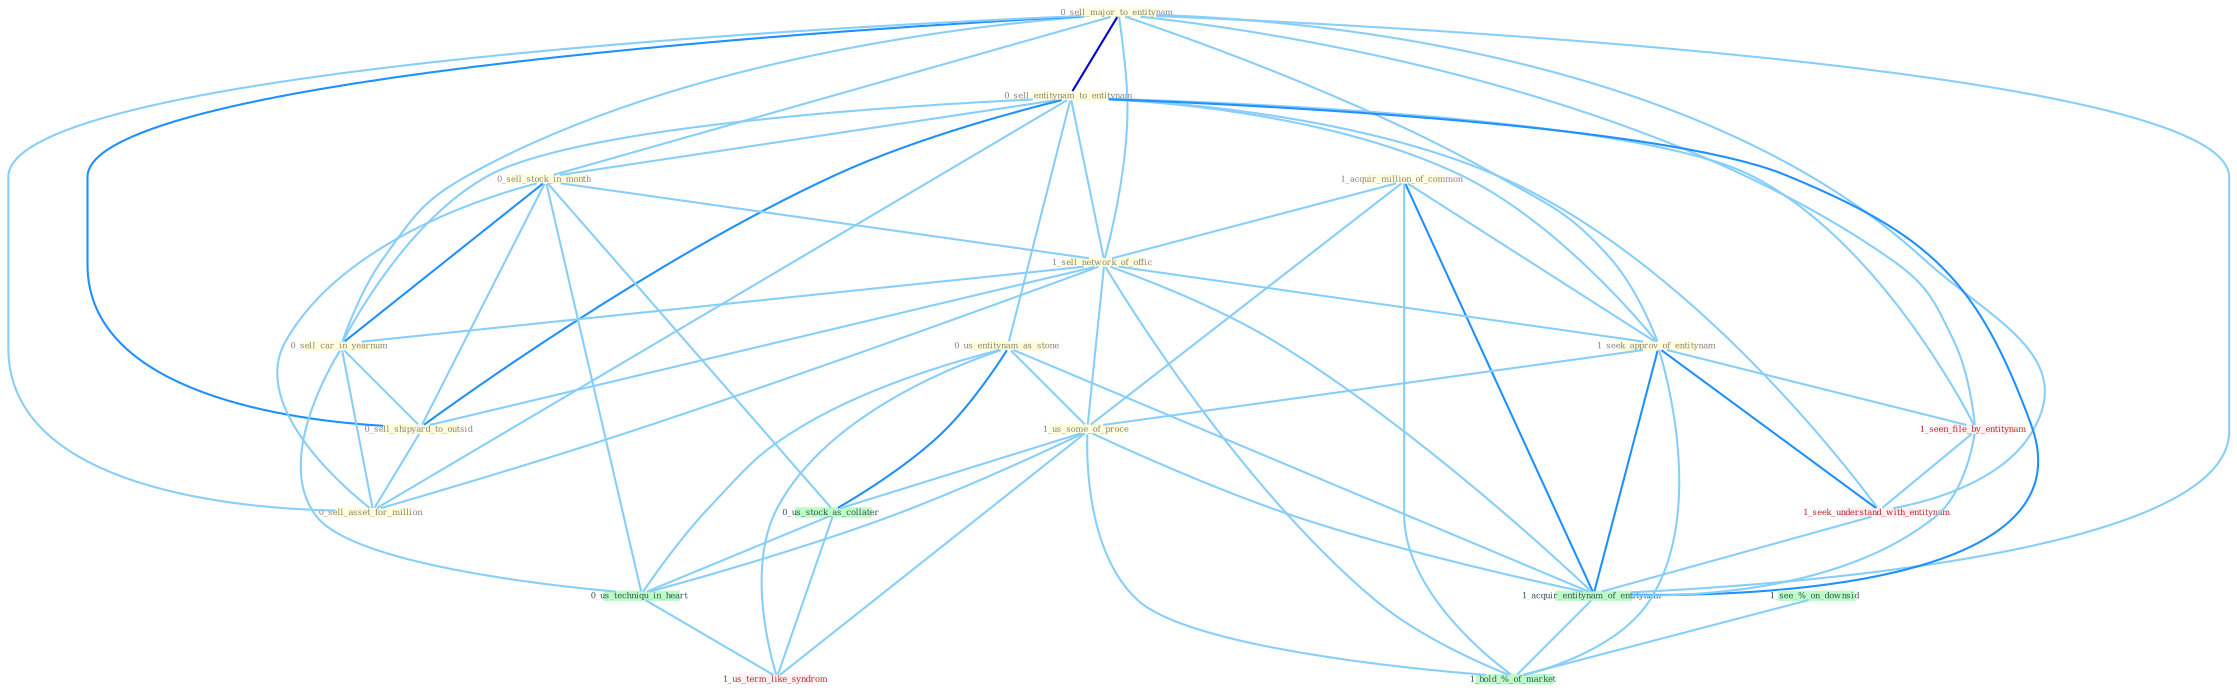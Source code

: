 Graph G{ 
    node
    [shape=polygon,style=filled,width=.5,height=.06,color="#BDFCC9",fixedsize=true,fontsize=4,
    fontcolor="#2f4f4f"];
    {node
    [color="#ffffe0", fontcolor="#8b7d6b"] "0_sell_major_to_entitynam " "0_sell_entitynam_to_entitynam " "1_acquir_million_of_common " "0_sell_stock_in_month " "1_sell_network_of_offic " "0_sell_car_in_yearnum " "0_us_entitynam_as_stone " "0_sell_shipyard_to_outsid " "0_sell_asset_for_million " "1_seek_approv_of_entitynam " "1_us_some_of_proce "}
{node [color="#fff0f5", fontcolor="#b22222"] "1_seen_file_by_entitynam " "1_seek_understand_with_entitynam " "1_us_term_like_syndrom "}
edge [color="#B0E2FF"];

	"0_sell_major_to_entitynam " -- "0_sell_entitynam_to_entitynam " [w="3", color="#0000cd" , len=0.6];
	"0_sell_major_to_entitynam " -- "0_sell_stock_in_month " [w="1", color="#87cefa" ];
	"0_sell_major_to_entitynam " -- "1_sell_network_of_offic " [w="1", color="#87cefa" ];
	"0_sell_major_to_entitynam " -- "0_sell_car_in_yearnum " [w="1", color="#87cefa" ];
	"0_sell_major_to_entitynam " -- "0_sell_shipyard_to_outsid " [w="2", color="#1e90ff" , len=0.8];
	"0_sell_major_to_entitynam " -- "0_sell_asset_for_million " [w="1", color="#87cefa" ];
	"0_sell_major_to_entitynam " -- "1_seek_approv_of_entitynam " [w="1", color="#87cefa" ];
	"0_sell_major_to_entitynam " -- "1_seen_file_by_entitynam " [w="1", color="#87cefa" ];
	"0_sell_major_to_entitynam " -- "1_seek_understand_with_entitynam " [w="1", color="#87cefa" ];
	"0_sell_major_to_entitynam " -- "1_acquir_entitynam_of_entitynam " [w="1", color="#87cefa" ];
	"0_sell_entitynam_to_entitynam " -- "0_sell_stock_in_month " [w="1", color="#87cefa" ];
	"0_sell_entitynam_to_entitynam " -- "1_sell_network_of_offic " [w="1", color="#87cefa" ];
	"0_sell_entitynam_to_entitynam " -- "0_sell_car_in_yearnum " [w="1", color="#87cefa" ];
	"0_sell_entitynam_to_entitynam " -- "0_us_entitynam_as_stone " [w="1", color="#87cefa" ];
	"0_sell_entitynam_to_entitynam " -- "0_sell_shipyard_to_outsid " [w="2", color="#1e90ff" , len=0.8];
	"0_sell_entitynam_to_entitynam " -- "0_sell_asset_for_million " [w="1", color="#87cefa" ];
	"0_sell_entitynam_to_entitynam " -- "1_seek_approv_of_entitynam " [w="1", color="#87cefa" ];
	"0_sell_entitynam_to_entitynam " -- "1_seen_file_by_entitynam " [w="1", color="#87cefa" ];
	"0_sell_entitynam_to_entitynam " -- "1_seek_understand_with_entitynam " [w="1", color="#87cefa" ];
	"0_sell_entitynam_to_entitynam " -- "1_acquir_entitynam_of_entitynam " [w="2", color="#1e90ff" , len=0.8];
	"1_acquir_million_of_common " -- "1_sell_network_of_offic " [w="1", color="#87cefa" ];
	"1_acquir_million_of_common " -- "1_seek_approv_of_entitynam " [w="1", color="#87cefa" ];
	"1_acquir_million_of_common " -- "1_us_some_of_proce " [w="1", color="#87cefa" ];
	"1_acquir_million_of_common " -- "1_acquir_entitynam_of_entitynam " [w="2", color="#1e90ff" , len=0.8];
	"1_acquir_million_of_common " -- "1_hold_%_of_market " [w="1", color="#87cefa" ];
	"0_sell_stock_in_month " -- "1_sell_network_of_offic " [w="1", color="#87cefa" ];
	"0_sell_stock_in_month " -- "0_sell_car_in_yearnum " [w="2", color="#1e90ff" , len=0.8];
	"0_sell_stock_in_month " -- "0_sell_shipyard_to_outsid " [w="1", color="#87cefa" ];
	"0_sell_stock_in_month " -- "0_sell_asset_for_million " [w="1", color="#87cefa" ];
	"0_sell_stock_in_month " -- "0_us_stock_as_collater " [w="1", color="#87cefa" ];
	"0_sell_stock_in_month " -- "0_us_techniqu_in_heart " [w="1", color="#87cefa" ];
	"1_sell_network_of_offic " -- "0_sell_car_in_yearnum " [w="1", color="#87cefa" ];
	"1_sell_network_of_offic " -- "0_sell_shipyard_to_outsid " [w="1", color="#87cefa" ];
	"1_sell_network_of_offic " -- "0_sell_asset_for_million " [w="1", color="#87cefa" ];
	"1_sell_network_of_offic " -- "1_seek_approv_of_entitynam " [w="1", color="#87cefa" ];
	"1_sell_network_of_offic " -- "1_us_some_of_proce " [w="1", color="#87cefa" ];
	"1_sell_network_of_offic " -- "1_acquir_entitynam_of_entitynam " [w="1", color="#87cefa" ];
	"1_sell_network_of_offic " -- "1_hold_%_of_market " [w="1", color="#87cefa" ];
	"0_sell_car_in_yearnum " -- "0_sell_shipyard_to_outsid " [w="1", color="#87cefa" ];
	"0_sell_car_in_yearnum " -- "0_sell_asset_for_million " [w="1", color="#87cefa" ];
	"0_sell_car_in_yearnum " -- "0_us_techniqu_in_heart " [w="1", color="#87cefa" ];
	"0_us_entitynam_as_stone " -- "1_us_some_of_proce " [w="1", color="#87cefa" ];
	"0_us_entitynam_as_stone " -- "0_us_stock_as_collater " [w="2", color="#1e90ff" , len=0.8];
	"0_us_entitynam_as_stone " -- "1_acquir_entitynam_of_entitynam " [w="1", color="#87cefa" ];
	"0_us_entitynam_as_stone " -- "0_us_techniqu_in_heart " [w="1", color="#87cefa" ];
	"0_us_entitynam_as_stone " -- "1_us_term_like_syndrom " [w="1", color="#87cefa" ];
	"0_sell_shipyard_to_outsid " -- "0_sell_asset_for_million " [w="1", color="#87cefa" ];
	"1_seek_approv_of_entitynam " -- "1_us_some_of_proce " [w="1", color="#87cefa" ];
	"1_seek_approv_of_entitynam " -- "1_seen_file_by_entitynam " [w="1", color="#87cefa" ];
	"1_seek_approv_of_entitynam " -- "1_seek_understand_with_entitynam " [w="2", color="#1e90ff" , len=0.8];
	"1_seek_approv_of_entitynam " -- "1_acquir_entitynam_of_entitynam " [w="2", color="#1e90ff" , len=0.8];
	"1_seek_approv_of_entitynam " -- "1_hold_%_of_market " [w="1", color="#87cefa" ];
	"1_us_some_of_proce " -- "0_us_stock_as_collater " [w="1", color="#87cefa" ];
	"1_us_some_of_proce " -- "1_acquir_entitynam_of_entitynam " [w="1", color="#87cefa" ];
	"1_us_some_of_proce " -- "0_us_techniqu_in_heart " [w="1", color="#87cefa" ];
	"1_us_some_of_proce " -- "1_us_term_like_syndrom " [w="1", color="#87cefa" ];
	"1_us_some_of_proce " -- "1_hold_%_of_market " [w="1", color="#87cefa" ];
	"1_seen_file_by_entitynam " -- "1_seek_understand_with_entitynam " [w="1", color="#87cefa" ];
	"1_seen_file_by_entitynam " -- "1_acquir_entitynam_of_entitynam " [w="1", color="#87cefa" ];
	"0_us_stock_as_collater " -- "0_us_techniqu_in_heart " [w="1", color="#87cefa" ];
	"0_us_stock_as_collater " -- "1_us_term_like_syndrom " [w="1", color="#87cefa" ];
	"1_seek_understand_with_entitynam " -- "1_acquir_entitynam_of_entitynam " [w="1", color="#87cefa" ];
	"1_acquir_entitynam_of_entitynam " -- "1_hold_%_of_market " [w="1", color="#87cefa" ];
	"0_us_techniqu_in_heart " -- "1_us_term_like_syndrom " [w="1", color="#87cefa" ];
	"1_see_%_on_downsid " -- "1_hold_%_of_market " [w="1", color="#87cefa" ];
}